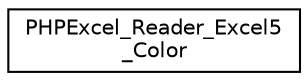 digraph "Иерархия классов. Графический вид."
{
  edge [fontname="Helvetica",fontsize="10",labelfontname="Helvetica",labelfontsize="10"];
  node [fontname="Helvetica",fontsize="10",shape=record];
  rankdir="LR";
  Node0 [label="PHPExcel_Reader_Excel5\l_Color",height=0.2,width=0.4,color="black", fillcolor="white", style="filled",URL="$class_p_h_p_excel___reader___excel5___color.html"];
}
